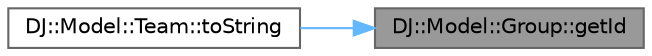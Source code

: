 digraph "DJ::Model::Group::getId"
{
 // LATEX_PDF_SIZE
  bgcolor="transparent";
  edge [fontname=Helvetica,fontsize=10,labelfontname=Helvetica,labelfontsize=10];
  node [fontname=Helvetica,fontsize=10,shape=box,height=0.2,width=0.4];
  rankdir="RL";
  Node1 [id="Node000001",label="DJ::Model::Group::getId",height=0.2,width=0.4,color="gray40", fillcolor="grey60", style="filled", fontcolor="black",tooltip="Returns the ID of this group."];
  Node1 -> Node2 [id="edge1_Node000001_Node000002",dir="back",color="steelblue1",style="solid",tooltip=" "];
  Node2 [id="Node000002",label="DJ::Model::Team::toString",height=0.2,width=0.4,color="grey40", fillcolor="white", style="filled",URL="$class_d_j_1_1_model_1_1_team.html#ace3ba34993b17b28c75acdf63aecc304",tooltip="Returns a string representing this team."];
}
